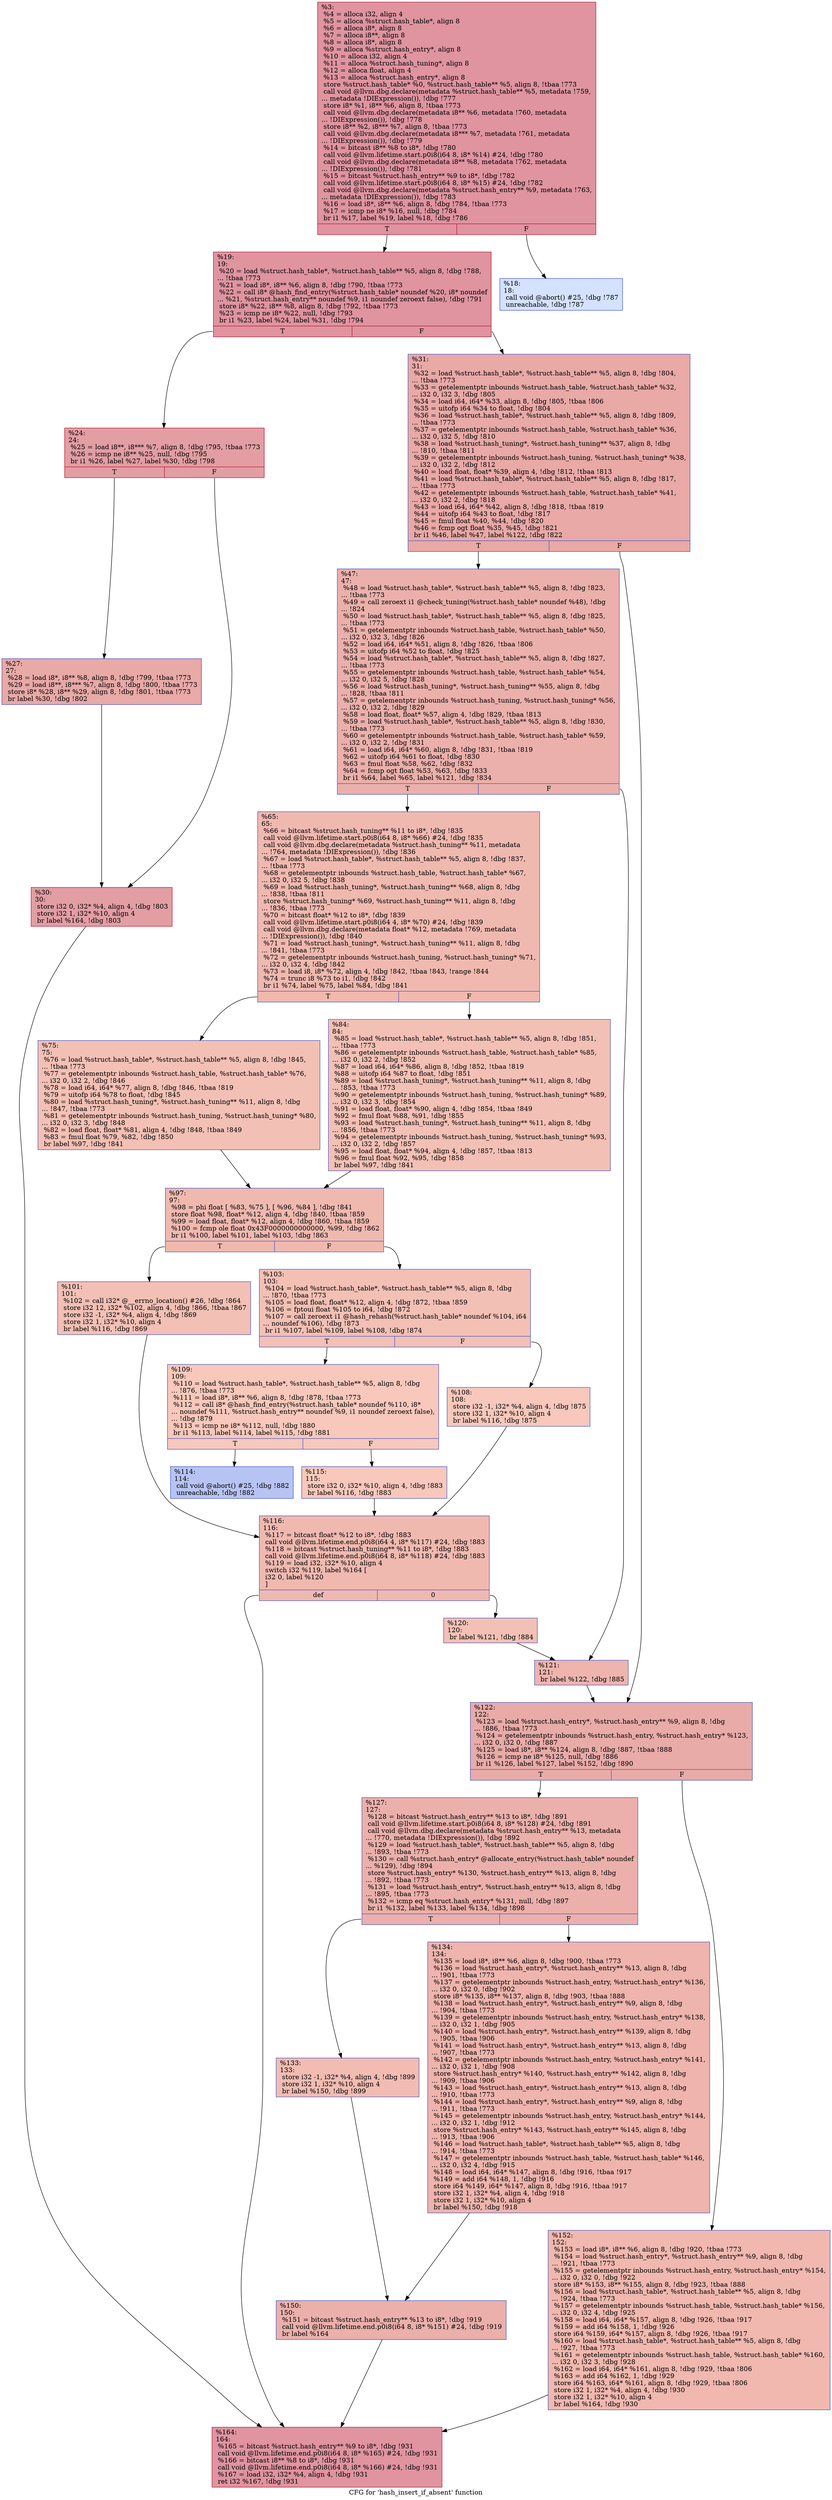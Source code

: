 digraph "CFG for 'hash_insert_if_absent' function" {
	label="CFG for 'hash_insert_if_absent' function";

	Node0x1972450 [shape=record,color="#b70d28ff", style=filled, fillcolor="#b70d2870",label="{%3:\l  %4 = alloca i32, align 4\l  %5 = alloca %struct.hash_table*, align 8\l  %6 = alloca i8*, align 8\l  %7 = alloca i8**, align 8\l  %8 = alloca i8*, align 8\l  %9 = alloca %struct.hash_entry*, align 8\l  %10 = alloca i32, align 4\l  %11 = alloca %struct.hash_tuning*, align 8\l  %12 = alloca float, align 4\l  %13 = alloca %struct.hash_entry*, align 8\l  store %struct.hash_table* %0, %struct.hash_table** %5, align 8, !tbaa !773\l  call void @llvm.dbg.declare(metadata %struct.hash_table** %5, metadata !759,\l... metadata !DIExpression()), !dbg !777\l  store i8* %1, i8** %6, align 8, !tbaa !773\l  call void @llvm.dbg.declare(metadata i8** %6, metadata !760, metadata\l... !DIExpression()), !dbg !778\l  store i8** %2, i8*** %7, align 8, !tbaa !773\l  call void @llvm.dbg.declare(metadata i8*** %7, metadata !761, metadata\l... !DIExpression()), !dbg !779\l  %14 = bitcast i8** %8 to i8*, !dbg !780\l  call void @llvm.lifetime.start.p0i8(i64 8, i8* %14) #24, !dbg !780\l  call void @llvm.dbg.declare(metadata i8** %8, metadata !762, metadata\l... !DIExpression()), !dbg !781\l  %15 = bitcast %struct.hash_entry** %9 to i8*, !dbg !782\l  call void @llvm.lifetime.start.p0i8(i64 8, i8* %15) #24, !dbg !782\l  call void @llvm.dbg.declare(metadata %struct.hash_entry** %9, metadata !763,\l... metadata !DIExpression()), !dbg !783\l  %16 = load i8*, i8** %6, align 8, !dbg !784, !tbaa !773\l  %17 = icmp ne i8* %16, null, !dbg !784\l  br i1 %17, label %19, label %18, !dbg !786\l|{<s0>T|<s1>F}}"];
	Node0x1972450:s0 -> Node0x1973eb0;
	Node0x1972450:s1 -> Node0x1973e60;
	Node0x1973e60 [shape=record,color="#3d50c3ff", style=filled, fillcolor="#9ebeff70",label="{%18:\l18:                                               \l  call void @abort() #25, !dbg !787\l  unreachable, !dbg !787\l}"];
	Node0x1973eb0 [shape=record,color="#b70d28ff", style=filled, fillcolor="#b70d2870",label="{%19:\l19:                                               \l  %20 = load %struct.hash_table*, %struct.hash_table** %5, align 8, !dbg !788,\l... !tbaa !773\l  %21 = load i8*, i8** %6, align 8, !dbg !790, !tbaa !773\l  %22 = call i8* @hash_find_entry(%struct.hash_table* noundef %20, i8* noundef\l... %21, %struct.hash_entry** noundef %9, i1 noundef zeroext false), !dbg !791\l  store i8* %22, i8** %8, align 8, !dbg !792, !tbaa !773\l  %23 = icmp ne i8* %22, null, !dbg !793\l  br i1 %23, label %24, label %31, !dbg !794\l|{<s0>T|<s1>F}}"];
	Node0x1973eb0:s0 -> Node0x1973f00;
	Node0x1973eb0:s1 -> Node0x1973ff0;
	Node0x1973f00 [shape=record,color="#b70d28ff", style=filled, fillcolor="#be242e70",label="{%24:\l24:                                               \l  %25 = load i8**, i8*** %7, align 8, !dbg !795, !tbaa !773\l  %26 = icmp ne i8** %25, null, !dbg !795\l  br i1 %26, label %27, label %30, !dbg !798\l|{<s0>T|<s1>F}}"];
	Node0x1973f00:s0 -> Node0x1973f50;
	Node0x1973f00:s1 -> Node0x1973fa0;
	Node0x1973f50 [shape=record,color="#3d50c3ff", style=filled, fillcolor="#ca3b3770",label="{%27:\l27:                                               \l  %28 = load i8*, i8** %8, align 8, !dbg !799, !tbaa !773\l  %29 = load i8**, i8*** %7, align 8, !dbg !800, !tbaa !773\l  store i8* %28, i8** %29, align 8, !dbg !801, !tbaa !773\l  br label %30, !dbg !802\l}"];
	Node0x1973f50 -> Node0x1973fa0;
	Node0x1973fa0 [shape=record,color="#b70d28ff", style=filled, fillcolor="#be242e70",label="{%30:\l30:                                               \l  store i32 0, i32* %4, align 4, !dbg !803\l  store i32 1, i32* %10, align 4\l  br label %164, !dbg !803\l}"];
	Node0x1973fa0 -> Node0x1974680;
	Node0x1973ff0 [shape=record,color="#3d50c3ff", style=filled, fillcolor="#ca3b3770",label="{%31:\l31:                                               \l  %32 = load %struct.hash_table*, %struct.hash_table** %5, align 8, !dbg !804,\l... !tbaa !773\l  %33 = getelementptr inbounds %struct.hash_table, %struct.hash_table* %32,\l... i32 0, i32 3, !dbg !805\l  %34 = load i64, i64* %33, align 8, !dbg !805, !tbaa !806\l  %35 = uitofp i64 %34 to float, !dbg !804\l  %36 = load %struct.hash_table*, %struct.hash_table** %5, align 8, !dbg !809,\l... !tbaa !773\l  %37 = getelementptr inbounds %struct.hash_table, %struct.hash_table* %36,\l... i32 0, i32 5, !dbg !810\l  %38 = load %struct.hash_tuning*, %struct.hash_tuning** %37, align 8, !dbg\l... !810, !tbaa !811\l  %39 = getelementptr inbounds %struct.hash_tuning, %struct.hash_tuning* %38,\l... i32 0, i32 2, !dbg !812\l  %40 = load float, float* %39, align 4, !dbg !812, !tbaa !813\l  %41 = load %struct.hash_table*, %struct.hash_table** %5, align 8, !dbg !817,\l... !tbaa !773\l  %42 = getelementptr inbounds %struct.hash_table, %struct.hash_table* %41,\l... i32 0, i32 2, !dbg !818\l  %43 = load i64, i64* %42, align 8, !dbg !818, !tbaa !819\l  %44 = uitofp i64 %43 to float, !dbg !817\l  %45 = fmul float %40, %44, !dbg !820\l  %46 = fcmp ogt float %35, %45, !dbg !821\l  br i1 %46, label %47, label %122, !dbg !822\l|{<s0>T|<s1>F}}"];
	Node0x1973ff0:s0 -> Node0x1974040;
	Node0x1973ff0:s1 -> Node0x19744a0;
	Node0x1974040 [shape=record,color="#3d50c3ff", style=filled, fillcolor="#d24b4070",label="{%47:\l47:                                               \l  %48 = load %struct.hash_table*, %struct.hash_table** %5, align 8, !dbg !823,\l... !tbaa !773\l  %49 = call zeroext i1 @check_tuning(%struct.hash_table* noundef %48), !dbg\l... !824\l  %50 = load %struct.hash_table*, %struct.hash_table** %5, align 8, !dbg !825,\l... !tbaa !773\l  %51 = getelementptr inbounds %struct.hash_table, %struct.hash_table* %50,\l... i32 0, i32 3, !dbg !826\l  %52 = load i64, i64* %51, align 8, !dbg !826, !tbaa !806\l  %53 = uitofp i64 %52 to float, !dbg !825\l  %54 = load %struct.hash_table*, %struct.hash_table** %5, align 8, !dbg !827,\l... !tbaa !773\l  %55 = getelementptr inbounds %struct.hash_table, %struct.hash_table* %54,\l... i32 0, i32 5, !dbg !828\l  %56 = load %struct.hash_tuning*, %struct.hash_tuning** %55, align 8, !dbg\l... !828, !tbaa !811\l  %57 = getelementptr inbounds %struct.hash_tuning, %struct.hash_tuning* %56,\l... i32 0, i32 2, !dbg !829\l  %58 = load float, float* %57, align 4, !dbg !829, !tbaa !813\l  %59 = load %struct.hash_table*, %struct.hash_table** %5, align 8, !dbg !830,\l... !tbaa !773\l  %60 = getelementptr inbounds %struct.hash_table, %struct.hash_table* %59,\l... i32 0, i32 2, !dbg !831\l  %61 = load i64, i64* %60, align 8, !dbg !831, !tbaa !819\l  %62 = uitofp i64 %61 to float, !dbg !830\l  %63 = fmul float %58, %62, !dbg !832\l  %64 = fcmp ogt float %53, %63, !dbg !833\l  br i1 %64, label %65, label %121, !dbg !834\l|{<s0>T|<s1>F}}"];
	Node0x1974040:s0 -> Node0x1974090;
	Node0x1974040:s1 -> Node0x1974450;
	Node0x1974090 [shape=record,color="#3d50c3ff", style=filled, fillcolor="#de614d70",label="{%65:\l65:                                               \l  %66 = bitcast %struct.hash_tuning** %11 to i8*, !dbg !835\l  call void @llvm.lifetime.start.p0i8(i64 8, i8* %66) #24, !dbg !835\l  call void @llvm.dbg.declare(metadata %struct.hash_tuning** %11, metadata\l... !764, metadata !DIExpression()), !dbg !836\l  %67 = load %struct.hash_table*, %struct.hash_table** %5, align 8, !dbg !837,\l... !tbaa !773\l  %68 = getelementptr inbounds %struct.hash_table, %struct.hash_table* %67,\l... i32 0, i32 5, !dbg !838\l  %69 = load %struct.hash_tuning*, %struct.hash_tuning** %68, align 8, !dbg\l... !838, !tbaa !811\l  store %struct.hash_tuning* %69, %struct.hash_tuning** %11, align 8, !dbg\l... !836, !tbaa !773\l  %70 = bitcast float* %12 to i8*, !dbg !839\l  call void @llvm.lifetime.start.p0i8(i64 4, i8* %70) #24, !dbg !839\l  call void @llvm.dbg.declare(metadata float* %12, metadata !769, metadata\l... !DIExpression()), !dbg !840\l  %71 = load %struct.hash_tuning*, %struct.hash_tuning** %11, align 8, !dbg\l... !841, !tbaa !773\l  %72 = getelementptr inbounds %struct.hash_tuning, %struct.hash_tuning* %71,\l... i32 0, i32 4, !dbg !842\l  %73 = load i8, i8* %72, align 4, !dbg !842, !tbaa !843, !range !844\l  %74 = trunc i8 %73 to i1, !dbg !842\l  br i1 %74, label %75, label %84, !dbg !841\l|{<s0>T|<s1>F}}"];
	Node0x1974090:s0 -> Node0x19740e0;
	Node0x1974090:s1 -> Node0x1974130;
	Node0x19740e0 [shape=record,color="#3d50c3ff", style=filled, fillcolor="#e5705870",label="{%75:\l75:                                               \l  %76 = load %struct.hash_table*, %struct.hash_table** %5, align 8, !dbg !845,\l... !tbaa !773\l  %77 = getelementptr inbounds %struct.hash_table, %struct.hash_table* %76,\l... i32 0, i32 2, !dbg !846\l  %78 = load i64, i64* %77, align 8, !dbg !846, !tbaa !819\l  %79 = uitofp i64 %78 to float, !dbg !845\l  %80 = load %struct.hash_tuning*, %struct.hash_tuning** %11, align 8, !dbg\l... !847, !tbaa !773\l  %81 = getelementptr inbounds %struct.hash_tuning, %struct.hash_tuning* %80,\l... i32 0, i32 3, !dbg !848\l  %82 = load float, float* %81, align 4, !dbg !848, !tbaa !849\l  %83 = fmul float %79, %82, !dbg !850\l  br label %97, !dbg !841\l}"];
	Node0x19740e0 -> Node0x1974180;
	Node0x1974130 [shape=record,color="#3d50c3ff", style=filled, fillcolor="#e5705870",label="{%84:\l84:                                               \l  %85 = load %struct.hash_table*, %struct.hash_table** %5, align 8, !dbg !851,\l... !tbaa !773\l  %86 = getelementptr inbounds %struct.hash_table, %struct.hash_table* %85,\l... i32 0, i32 2, !dbg !852\l  %87 = load i64, i64* %86, align 8, !dbg !852, !tbaa !819\l  %88 = uitofp i64 %87 to float, !dbg !851\l  %89 = load %struct.hash_tuning*, %struct.hash_tuning** %11, align 8, !dbg\l... !853, !tbaa !773\l  %90 = getelementptr inbounds %struct.hash_tuning, %struct.hash_tuning* %89,\l... i32 0, i32 3, !dbg !854\l  %91 = load float, float* %90, align 4, !dbg !854, !tbaa !849\l  %92 = fmul float %88, %91, !dbg !855\l  %93 = load %struct.hash_tuning*, %struct.hash_tuning** %11, align 8, !dbg\l... !856, !tbaa !773\l  %94 = getelementptr inbounds %struct.hash_tuning, %struct.hash_tuning* %93,\l... i32 0, i32 2, !dbg !857\l  %95 = load float, float* %94, align 4, !dbg !857, !tbaa !813\l  %96 = fmul float %92, %95, !dbg !858\l  br label %97, !dbg !841\l}"];
	Node0x1974130 -> Node0x1974180;
	Node0x1974180 [shape=record,color="#3d50c3ff", style=filled, fillcolor="#de614d70",label="{%97:\l97:                                               \l  %98 = phi float [ %83, %75 ], [ %96, %84 ], !dbg !841\l  store float %98, float* %12, align 4, !dbg !840, !tbaa !859\l  %99 = load float, float* %12, align 4, !dbg !860, !tbaa !859\l  %100 = fcmp ole float 0x43F0000000000000, %99, !dbg !862\l  br i1 %100, label %101, label %103, !dbg !863\l|{<s0>T|<s1>F}}"];
	Node0x1974180:s0 -> Node0x19741d0;
	Node0x1974180:s1 -> Node0x1974220;
	Node0x19741d0 [shape=record,color="#3d50c3ff", style=filled, fillcolor="#e5705870",label="{%101:\l101:                                              \l  %102 = call i32* @__errno_location() #26, !dbg !864\l  store i32 12, i32* %102, align 4, !dbg !866, !tbaa !867\l  store i32 -1, i32* %4, align 4, !dbg !869\l  store i32 1, i32* %10, align 4\l  br label %116, !dbg !869\l}"];
	Node0x19741d0 -> Node0x19743b0;
	Node0x1974220 [shape=record,color="#3d50c3ff", style=filled, fillcolor="#e5705870",label="{%103:\l103:                                              \l  %104 = load %struct.hash_table*, %struct.hash_table** %5, align 8, !dbg\l... !870, !tbaa !773\l  %105 = load float, float* %12, align 4, !dbg !872, !tbaa !859\l  %106 = fptoui float %105 to i64, !dbg !872\l  %107 = call zeroext i1 @hash_rehash(%struct.hash_table* noundef %104, i64\l... noundef %106), !dbg !873\l  br i1 %107, label %109, label %108, !dbg !874\l|{<s0>T|<s1>F}}"];
	Node0x1974220:s0 -> Node0x19742c0;
	Node0x1974220:s1 -> Node0x1974270;
	Node0x1974270 [shape=record,color="#3d50c3ff", style=filled, fillcolor="#ed836670",label="{%108:\l108:                                              \l  store i32 -1, i32* %4, align 4, !dbg !875\l  store i32 1, i32* %10, align 4\l  br label %116, !dbg !875\l}"];
	Node0x1974270 -> Node0x19743b0;
	Node0x19742c0 [shape=record,color="#3d50c3ff", style=filled, fillcolor="#ed836670",label="{%109:\l109:                                              \l  %110 = load %struct.hash_table*, %struct.hash_table** %5, align 8, !dbg\l... !876, !tbaa !773\l  %111 = load i8*, i8** %6, align 8, !dbg !878, !tbaa !773\l  %112 = call i8* @hash_find_entry(%struct.hash_table* noundef %110, i8*\l... noundef %111, %struct.hash_entry** noundef %9, i1 noundef zeroext false),\l... !dbg !879\l  %113 = icmp ne i8* %112, null, !dbg !880\l  br i1 %113, label %114, label %115, !dbg !881\l|{<s0>T|<s1>F}}"];
	Node0x19742c0:s0 -> Node0x1974310;
	Node0x19742c0:s1 -> Node0x1974360;
	Node0x1974310 [shape=record,color="#3d50c3ff", style=filled, fillcolor="#5b7ae570",label="{%114:\l114:                                              \l  call void @abort() #25, !dbg !882\l  unreachable, !dbg !882\l}"];
	Node0x1974360 [shape=record,color="#3d50c3ff", style=filled, fillcolor="#ed836670",label="{%115:\l115:                                              \l  store i32 0, i32* %10, align 4, !dbg !883\l  br label %116, !dbg !883\l}"];
	Node0x1974360 -> Node0x19743b0;
	Node0x19743b0 [shape=record,color="#3d50c3ff", style=filled, fillcolor="#de614d70",label="{%116:\l116:                                              \l  %117 = bitcast float* %12 to i8*, !dbg !883\l  call void @llvm.lifetime.end.p0i8(i64 4, i8* %117) #24, !dbg !883\l  %118 = bitcast %struct.hash_tuning** %11 to i8*, !dbg !883\l  call void @llvm.lifetime.end.p0i8(i64 8, i8* %118) #24, !dbg !883\l  %119 = load i32, i32* %10, align 4\l  switch i32 %119, label %164 [\l    i32 0, label %120\l  ]\l|{<s0>def|<s1>0}}"];
	Node0x19743b0:s0 -> Node0x1974680;
	Node0x19743b0:s1 -> Node0x1974400;
	Node0x1974400 [shape=record,color="#3d50c3ff", style=filled, fillcolor="#e5705870",label="{%120:\l120:                                              \l  br label %121, !dbg !884\l}"];
	Node0x1974400 -> Node0x1974450;
	Node0x1974450 [shape=record,color="#3d50c3ff", style=filled, fillcolor="#d8564670",label="{%121:\l121:                                              \l  br label %122, !dbg !885\l}"];
	Node0x1974450 -> Node0x19744a0;
	Node0x19744a0 [shape=record,color="#3d50c3ff", style=filled, fillcolor="#cc403a70",label="{%122:\l122:                                              \l  %123 = load %struct.hash_entry*, %struct.hash_entry** %9, align 8, !dbg\l... !886, !tbaa !773\l  %124 = getelementptr inbounds %struct.hash_entry, %struct.hash_entry* %123,\l... i32 0, i32 0, !dbg !887\l  %125 = load i8*, i8** %124, align 8, !dbg !887, !tbaa !888\l  %126 = icmp ne i8* %125, null, !dbg !886\l  br i1 %126, label %127, label %152, !dbg !890\l|{<s0>T|<s1>F}}"];
	Node0x19744a0:s0 -> Node0x19744f0;
	Node0x19744a0:s1 -> Node0x1974630;
	Node0x19744f0 [shape=record,color="#3d50c3ff", style=filled, fillcolor="#d24b4070",label="{%127:\l127:                                              \l  %128 = bitcast %struct.hash_entry** %13 to i8*, !dbg !891\l  call void @llvm.lifetime.start.p0i8(i64 8, i8* %128) #24, !dbg !891\l  call void @llvm.dbg.declare(metadata %struct.hash_entry** %13, metadata\l... !770, metadata !DIExpression()), !dbg !892\l  %129 = load %struct.hash_table*, %struct.hash_table** %5, align 8, !dbg\l... !893, !tbaa !773\l  %130 = call %struct.hash_entry* @allocate_entry(%struct.hash_table* noundef\l... %129), !dbg !894\l  store %struct.hash_entry* %130, %struct.hash_entry** %13, align 8, !dbg\l... !892, !tbaa !773\l  %131 = load %struct.hash_entry*, %struct.hash_entry** %13, align 8, !dbg\l... !895, !tbaa !773\l  %132 = icmp eq %struct.hash_entry* %131, null, !dbg !897\l  br i1 %132, label %133, label %134, !dbg !898\l|{<s0>T|<s1>F}}"];
	Node0x19744f0:s0 -> Node0x1974540;
	Node0x19744f0:s1 -> Node0x1974590;
	Node0x1974540 [shape=record,color="#3d50c3ff", style=filled, fillcolor="#e1675170",label="{%133:\l133:                                              \l  store i32 -1, i32* %4, align 4, !dbg !899\l  store i32 1, i32* %10, align 4\l  br label %150, !dbg !899\l}"];
	Node0x1974540 -> Node0x19745e0;
	Node0x1974590 [shape=record,color="#3d50c3ff", style=filled, fillcolor="#d8564670",label="{%134:\l134:                                              \l  %135 = load i8*, i8** %6, align 8, !dbg !900, !tbaa !773\l  %136 = load %struct.hash_entry*, %struct.hash_entry** %13, align 8, !dbg\l... !901, !tbaa !773\l  %137 = getelementptr inbounds %struct.hash_entry, %struct.hash_entry* %136,\l... i32 0, i32 0, !dbg !902\l  store i8* %135, i8** %137, align 8, !dbg !903, !tbaa !888\l  %138 = load %struct.hash_entry*, %struct.hash_entry** %9, align 8, !dbg\l... !904, !tbaa !773\l  %139 = getelementptr inbounds %struct.hash_entry, %struct.hash_entry* %138,\l... i32 0, i32 1, !dbg !905\l  %140 = load %struct.hash_entry*, %struct.hash_entry** %139, align 8, !dbg\l... !905, !tbaa !906\l  %141 = load %struct.hash_entry*, %struct.hash_entry** %13, align 8, !dbg\l... !907, !tbaa !773\l  %142 = getelementptr inbounds %struct.hash_entry, %struct.hash_entry* %141,\l... i32 0, i32 1, !dbg !908\l  store %struct.hash_entry* %140, %struct.hash_entry** %142, align 8, !dbg\l... !909, !tbaa !906\l  %143 = load %struct.hash_entry*, %struct.hash_entry** %13, align 8, !dbg\l... !910, !tbaa !773\l  %144 = load %struct.hash_entry*, %struct.hash_entry** %9, align 8, !dbg\l... !911, !tbaa !773\l  %145 = getelementptr inbounds %struct.hash_entry, %struct.hash_entry* %144,\l... i32 0, i32 1, !dbg !912\l  store %struct.hash_entry* %143, %struct.hash_entry** %145, align 8, !dbg\l... !913, !tbaa !906\l  %146 = load %struct.hash_table*, %struct.hash_table** %5, align 8, !dbg\l... !914, !tbaa !773\l  %147 = getelementptr inbounds %struct.hash_table, %struct.hash_table* %146,\l... i32 0, i32 4, !dbg !915\l  %148 = load i64, i64* %147, align 8, !dbg !916, !tbaa !917\l  %149 = add i64 %148, 1, !dbg !916\l  store i64 %149, i64* %147, align 8, !dbg !916, !tbaa !917\l  store i32 1, i32* %4, align 4, !dbg !918\l  store i32 1, i32* %10, align 4\l  br label %150, !dbg !918\l}"];
	Node0x1974590 -> Node0x19745e0;
	Node0x19745e0 [shape=record,color="#3d50c3ff", style=filled, fillcolor="#d24b4070",label="{%150:\l150:                                              \l  %151 = bitcast %struct.hash_entry** %13 to i8*, !dbg !919\l  call void @llvm.lifetime.end.p0i8(i64 8, i8* %151) #24, !dbg !919\l  br label %164\l}"];
	Node0x19745e0 -> Node0x1974680;
	Node0x1974630 [shape=record,color="#3d50c3ff", style=filled, fillcolor="#dc5d4a70",label="{%152:\l152:                                              \l  %153 = load i8*, i8** %6, align 8, !dbg !920, !tbaa !773\l  %154 = load %struct.hash_entry*, %struct.hash_entry** %9, align 8, !dbg\l... !921, !tbaa !773\l  %155 = getelementptr inbounds %struct.hash_entry, %struct.hash_entry* %154,\l... i32 0, i32 0, !dbg !922\l  store i8* %153, i8** %155, align 8, !dbg !923, !tbaa !888\l  %156 = load %struct.hash_table*, %struct.hash_table** %5, align 8, !dbg\l... !924, !tbaa !773\l  %157 = getelementptr inbounds %struct.hash_table, %struct.hash_table* %156,\l... i32 0, i32 4, !dbg !925\l  %158 = load i64, i64* %157, align 8, !dbg !926, !tbaa !917\l  %159 = add i64 %158, 1, !dbg !926\l  store i64 %159, i64* %157, align 8, !dbg !926, !tbaa !917\l  %160 = load %struct.hash_table*, %struct.hash_table** %5, align 8, !dbg\l... !927, !tbaa !773\l  %161 = getelementptr inbounds %struct.hash_table, %struct.hash_table* %160,\l... i32 0, i32 3, !dbg !928\l  %162 = load i64, i64* %161, align 8, !dbg !929, !tbaa !806\l  %163 = add i64 %162, 1, !dbg !929\l  store i64 %163, i64* %161, align 8, !dbg !929, !tbaa !806\l  store i32 1, i32* %4, align 4, !dbg !930\l  store i32 1, i32* %10, align 4\l  br label %164, !dbg !930\l}"];
	Node0x1974630 -> Node0x1974680;
	Node0x1974680 [shape=record,color="#b70d28ff", style=filled, fillcolor="#b70d2870",label="{%164:\l164:                                              \l  %165 = bitcast %struct.hash_entry** %9 to i8*, !dbg !931\l  call void @llvm.lifetime.end.p0i8(i64 8, i8* %165) #24, !dbg !931\l  %166 = bitcast i8** %8 to i8*, !dbg !931\l  call void @llvm.lifetime.end.p0i8(i64 8, i8* %166) #24, !dbg !931\l  %167 = load i32, i32* %4, align 4, !dbg !931\l  ret i32 %167, !dbg !931\l}"];
}

